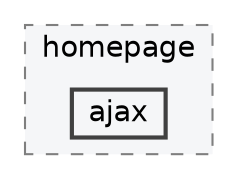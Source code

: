 digraph "E:/Bearsampp-development/sandbox/core/resources/homepage/ajax"
{
 // LATEX_PDF_SIZE
  bgcolor="transparent";
  edge [fontname=Helvetica,fontsize=14,labelfontname=Helvetica,labelfontsize=14];
  node [fontname=Helvetica,fontsize=14,shape=box,height=0.2,width=0.4];
  compound=true
  subgraph clusterdir_f6364f14f455e871551c64e8efbec812 {
    graph [ bgcolor="#f5f6f8", pencolor="grey50", label="homepage", fontname=Helvetica,fontsize=14 style="filled,dashed", URL="dir_f6364f14f455e871551c64e8efbec812.html",tooltip=""]
  dir_99b38fd66b358ba54faa07c688cbfb56 [label="ajax", fillcolor="#f5f6f8", color="grey25", style="filled,bold", URL="dir_99b38fd66b358ba54faa07c688cbfb56.html",tooltip=""];
  }
}
